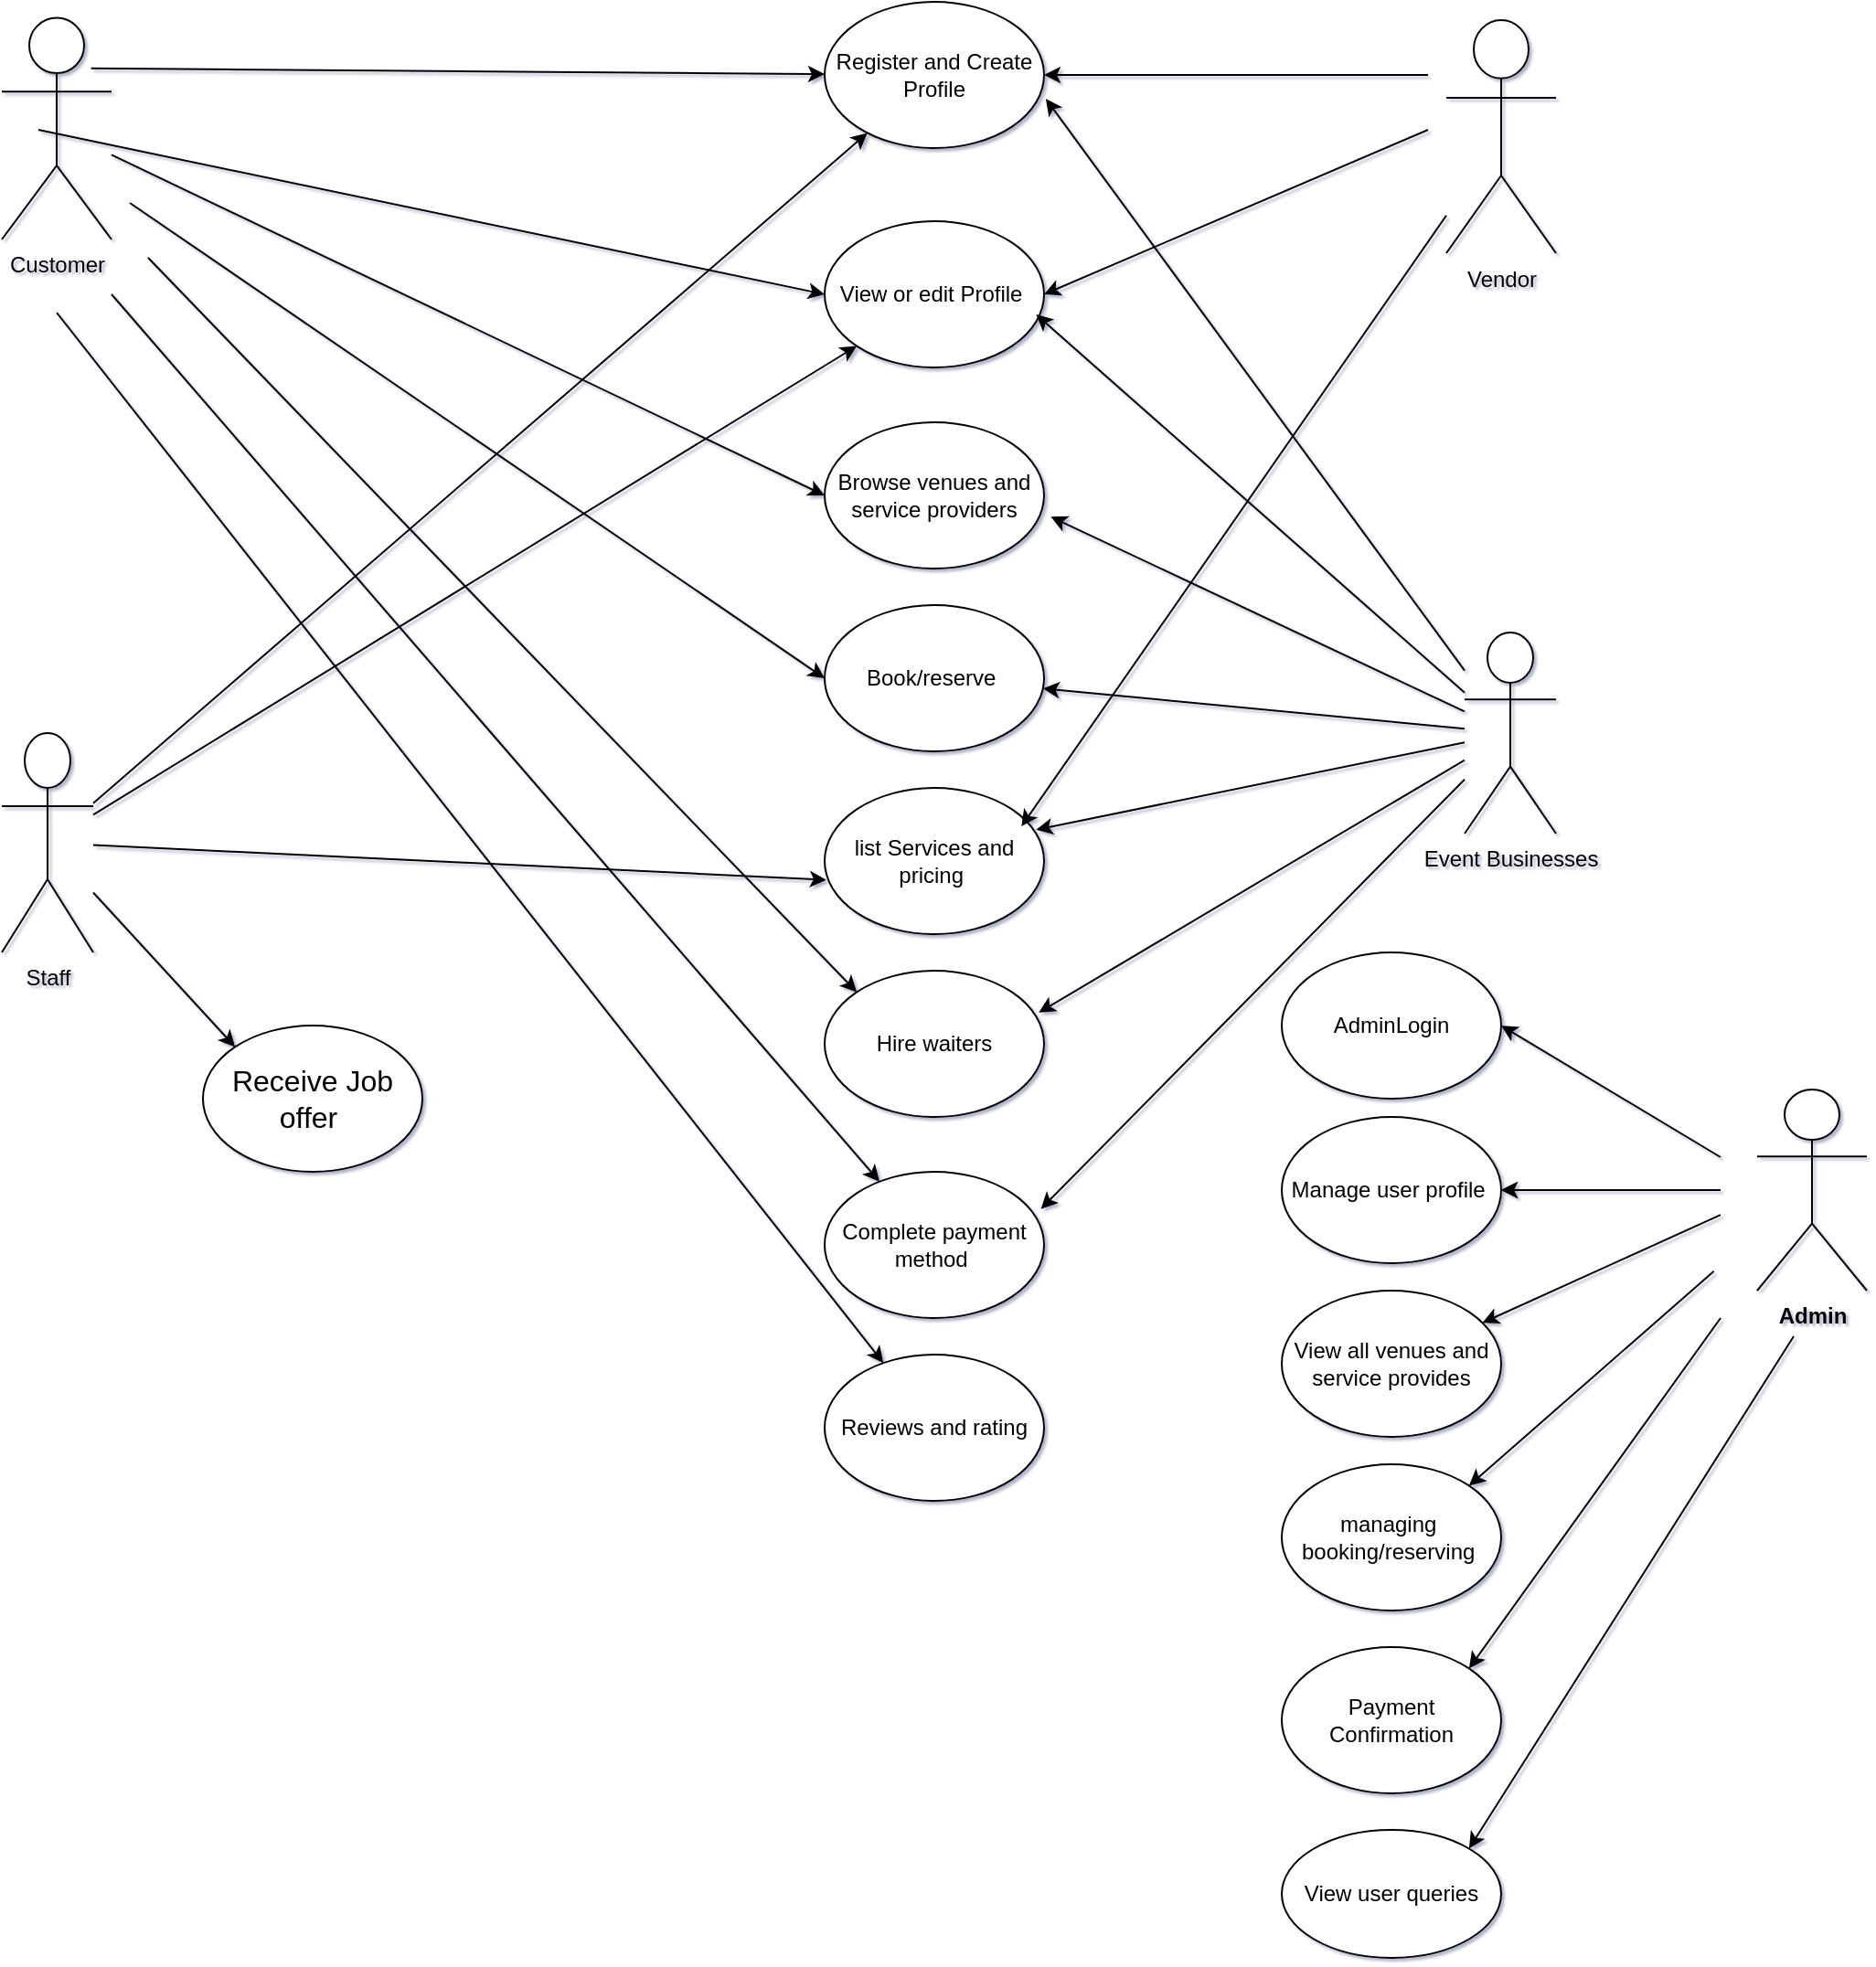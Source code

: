 <mxfile version="24.2.5" type="device">
  <diagram name="Page-1" id="nH8PwDnCWRLPAkXfnw_b">
    <mxGraphModel dx="1173" dy="709" grid="1" gridSize="10" guides="1" tooltips="1" connect="1" arrows="1" fold="1" page="1" pageScale="1" pageWidth="850" pageHeight="1100" background="#ffffff" math="0" shadow="1">
      <root>
        <mxCell id="0" />
        <mxCell id="1" parent="0" />
        <mxCell id="yrahdhJIdYRedbeHwrBg-1" value="Register and Create Profile" style="ellipse;whiteSpace=wrap;html=1;labelBackgroundColor=none;" parent="1" vertex="1">
          <mxGeometry x="550" width="120" height="80" as="geometry" />
        </mxCell>
        <mxCell id="yrahdhJIdYRedbeHwrBg-3" value="Browse venues and service providers" style="ellipse;whiteSpace=wrap;html=1;labelBackgroundColor=none;" parent="1" vertex="1">
          <mxGeometry x="550" y="230" width="120" height="80" as="geometry" />
        </mxCell>
        <mxCell id="yrahdhJIdYRedbeHwrBg-5" value="Book/reserve&amp;nbsp;" style="ellipse;whiteSpace=wrap;html=1;labelBackgroundColor=none;" parent="1" vertex="1">
          <mxGeometry x="550" y="330" width="120" height="80" as="geometry" />
        </mxCell>
        <mxCell id="yrahdhJIdYRedbeHwrBg-6" value="Complete payment method&amp;nbsp;" style="ellipse;whiteSpace=wrap;html=1;labelBackgroundColor=none;" parent="1" vertex="1">
          <mxGeometry x="550" y="640" width="120" height="80" as="geometry" />
        </mxCell>
        <mxCell id="yrahdhJIdYRedbeHwrBg-7" value="Reviews and rating" style="ellipse;whiteSpace=wrap;html=1;labelBackgroundColor=none;" parent="1" vertex="1">
          <mxGeometry x="550" y="740" width="120" height="80" as="geometry" />
        </mxCell>
        <mxCell id="yrahdhJIdYRedbeHwrBg-8" value="AdminLogin" style="ellipse;whiteSpace=wrap;html=1;labelBackgroundColor=none;" parent="1" vertex="1">
          <mxGeometry x="800" y="520" width="120" height="80" as="geometry" />
        </mxCell>
        <mxCell id="yrahdhJIdYRedbeHwrBg-10" value="View user queries&lt;span style=&quot;color: rgba(0, 0, 0, 0); font-family: monospace; font-size: 0px; text-align: start; text-wrap: nowrap;&quot;&gt;%3CmxGraphModel%3E%3Croot%3E%3CmxCell%20id%3D%220%22%2F%3E%3CmxCell%20id%3D%221%22%20parent%3D%220%22%2F%3E%3CmxCell%20id%3D%222%22%20value%3D%22%22%20style%3D%22ellipse%3BwhiteSpace%3Dwrap%3Bhtml%3D1%3B%22%20vertex%3D%221%22%20parent%3D%221%22%3E%3CmxGeometry%20x%3D%22320%22%20y%3D%22170%22%20width%3D%22120%22%20height%3D%2280%22%20as%3D%22geometry%22%2F%3E%3C%2FmxCell%3E%3C%2Froot%3E%3C%2FmxGraphModel%3E&lt;/span&gt;" style="ellipse;whiteSpace=wrap;html=1;labelBackgroundColor=none;" parent="1" vertex="1">
          <mxGeometry x="800" y="1000" width="120" height="70" as="geometry" />
        </mxCell>
        <mxCell id="yrahdhJIdYRedbeHwrBg-11" value="View all venues and service provides" style="ellipse;whiteSpace=wrap;html=1;labelBackgroundColor=none;" parent="1" vertex="1">
          <mxGeometry x="800" y="705" width="120" height="80" as="geometry" />
        </mxCell>
        <mxCell id="yrahdhJIdYRedbeHwrBg-12" value="managing&amp;nbsp; booking/reserving&amp;nbsp;" style="ellipse;whiteSpace=wrap;html=1;labelBackgroundColor=none;" parent="1" vertex="1">
          <mxGeometry x="800" y="800" width="120" height="80" as="geometry" />
        </mxCell>
        <mxCell id="yrahdhJIdYRedbeHwrBg-13" value="Payment Confirmation" style="ellipse;whiteSpace=wrap;html=1;labelBackgroundColor=none;" parent="1" vertex="1">
          <mxGeometry x="800" y="900" width="120" height="80" as="geometry" />
        </mxCell>
        <mxCell id="yrahdhJIdYRedbeHwrBg-14" value="list Services and pricing&amp;nbsp;" style="ellipse;whiteSpace=wrap;html=1;labelBackgroundColor=none;" parent="1" vertex="1">
          <mxGeometry x="550" y="430" width="120" height="80" as="geometry" />
        </mxCell>
        <mxCell id="yrahdhJIdYRedbeHwrBg-15" value="&lt;font face=&quot;Calibri, sans-serif&quot;&gt;&lt;span style=&quot;font-size: 16px;&quot;&gt;Receive Job offer&amp;nbsp;&lt;/span&gt;&lt;/font&gt;" style="ellipse;whiteSpace=wrap;html=1;labelBackgroundColor=none;" parent="1" vertex="1">
          <mxGeometry x="210" y="560" width="120" height="80" as="geometry" />
        </mxCell>
        <mxCell id="yrahdhJIdYRedbeHwrBg-35" style="edgeStyle=none;rounded=0;orthogonalLoop=1;jettySize=auto;html=1;entryX=0;entryY=0.5;entryDx=0;entryDy=0;labelBackgroundColor=none;fontColor=default;" parent="1" source="yrahdhJIdYRedbeHwrBg-16" target="yrahdhJIdYRedbeHwrBg-3" edge="1">
          <mxGeometry relative="1" as="geometry">
            <mxPoint x="120" y="70" as="sourcePoint" />
          </mxGeometry>
        </mxCell>
        <mxCell id="yrahdhJIdYRedbeHwrBg-37" style="edgeStyle=none;rounded=0;orthogonalLoop=1;jettySize=auto;html=1;entryX=0;entryY=0;entryDx=0;entryDy=0;labelBackgroundColor=none;fontColor=default;" parent="1" target="yrahdhJIdYRedbeHwrBg-4" edge="1">
          <mxGeometry relative="1" as="geometry">
            <mxPoint x="180" y="140" as="sourcePoint" />
          </mxGeometry>
        </mxCell>
        <mxCell id="QAO3t0wzHT4KjLaZCsYe-4" style="rounded=0;hachureGap=4;orthogonalLoop=1;jettySize=auto;html=1;entryX=0;entryY=0.5;entryDx=0;entryDy=0;fontFamily=Architects Daughter;fontSource=https%3A%2F%2Ffonts.googleapis.com%2Fcss%3Ffamily%3DArchitects%2BDaughter;" parent="1" target="QAO3t0wzHT4KjLaZCsYe-2" edge="1">
          <mxGeometry relative="1" as="geometry">
            <mxPoint x="120" y="70" as="sourcePoint" />
          </mxGeometry>
        </mxCell>
        <mxCell id="QAO3t0wzHT4KjLaZCsYe-8" style="rounded=0;hachureGap=4;orthogonalLoop=1;jettySize=auto;html=1;entryX=0;entryY=0.5;entryDx=0;entryDy=0;fontFamily=Architects Daughter;fontSource=https%3A%2F%2Ffonts.googleapis.com%2Fcss%3Ffamily%3DArchitects%2BDaughter;" parent="1" target="yrahdhJIdYRedbeHwrBg-5" edge="1">
          <mxGeometry relative="1" as="geometry">
            <mxPoint x="170" y="110" as="sourcePoint" />
          </mxGeometry>
        </mxCell>
        <mxCell id="yrahdhJIdYRedbeHwrBg-24" style="rounded=0;orthogonalLoop=1;jettySize=auto;html=1;labelBackgroundColor=none;fontColor=default;" parent="1" target="yrahdhJIdYRedbeHwrBg-1" edge="1">
          <mxGeometry relative="1" as="geometry">
            <mxPoint x="880" y="40" as="sourcePoint" />
          </mxGeometry>
        </mxCell>
        <mxCell id="QAO3t0wzHT4KjLaZCsYe-5" style="rounded=0;hachureGap=4;orthogonalLoop=1;jettySize=auto;html=1;entryX=1;entryY=0.5;entryDx=0;entryDy=0;fontFamily=Architects Daughter;fontSource=https%3A%2F%2Ffonts.googleapis.com%2Fcss%3Ffamily%3DArchitects%2BDaughter;" parent="1" target="QAO3t0wzHT4KjLaZCsYe-2" edge="1">
          <mxGeometry relative="1" as="geometry">
            <mxPoint x="880" y="70" as="sourcePoint" />
          </mxGeometry>
        </mxCell>
        <mxCell id="yrahdhJIdYRedbeHwrBg-17" value="Vendor" style="shape=umlActor;verticalLabelPosition=bottom;verticalAlign=top;html=1;outlineConnect=0;labelBackgroundColor=none;" parent="1" vertex="1">
          <mxGeometry x="890" y="10" width="60" height="127.5" as="geometry" />
        </mxCell>
        <mxCell id="QAO3t0wzHT4KjLaZCsYe-9" style="rounded=0;hachureGap=4;orthogonalLoop=1;jettySize=auto;html=1;fontFamily=Architects Daughter;fontSource=https%3A%2F%2Ffonts.googleapis.com%2Fcss%3Ffamily%3DArchitects%2BDaughter;" parent="1" source="yrahdhJIdYRedbeHwrBg-18" target="yrahdhJIdYRedbeHwrBg-5" edge="1">
          <mxGeometry relative="1" as="geometry" />
        </mxCell>
        <mxCell id="yrahdhJIdYRedbeHwrBg-18" value="Event Businesses" style="shape=umlActor;verticalLabelPosition=bottom;verticalAlign=top;html=1;outlineConnect=0;labelBackgroundColor=none;" parent="1" vertex="1">
          <mxGeometry x="900" y="345" width="50" height="110" as="geometry" />
        </mxCell>
        <mxCell id="yrahdhJIdYRedbeHwrBg-26" style="rounded=0;orthogonalLoop=1;jettySize=auto;html=1;entryX=0;entryY=0;entryDx=0;entryDy=0;labelBackgroundColor=none;fontColor=default;" parent="1" source="yrahdhJIdYRedbeHwrBg-19" target="yrahdhJIdYRedbeHwrBg-15" edge="1">
          <mxGeometry relative="1" as="geometry" />
        </mxCell>
        <mxCell id="QAO3t0wzHT4KjLaZCsYe-7" style="rounded=0;hachureGap=4;orthogonalLoop=1;jettySize=auto;html=1;entryX=0;entryY=1;entryDx=0;entryDy=0;fontFamily=Architects Daughter;fontSource=https%3A%2F%2Ffonts.googleapis.com%2Fcss%3Ffamily%3DArchitects%2BDaughter;" parent="1" source="yrahdhJIdYRedbeHwrBg-19" target="QAO3t0wzHT4KjLaZCsYe-2" edge="1">
          <mxGeometry relative="1" as="geometry" />
        </mxCell>
        <mxCell id="yrahdhJIdYRedbeHwrBg-19" value="Staff" style="shape=umlActor;verticalLabelPosition=bottom;verticalAlign=top;html=1;outlineConnect=0;labelBackgroundColor=none;" parent="1" vertex="1">
          <mxGeometry x="100" y="400" width="50" height="120" as="geometry" />
        </mxCell>
        <mxCell id="yrahdhJIdYRedbeHwrBg-27" style="rounded=0;orthogonalLoop=1;jettySize=auto;html=1;entryX=1;entryY=0.5;entryDx=0;entryDy=0;labelBackgroundColor=none;fontColor=default;" parent="1" target="yrahdhJIdYRedbeHwrBg-8" edge="1">
          <mxGeometry relative="1" as="geometry">
            <mxPoint x="1040" y="632" as="sourcePoint" />
          </mxGeometry>
        </mxCell>
        <mxCell id="yrahdhJIdYRedbeHwrBg-30" style="edgeStyle=none;rounded=0;orthogonalLoop=1;jettySize=auto;html=1;entryX=1;entryY=0.5;entryDx=0;entryDy=0;labelBackgroundColor=none;fontColor=default;" parent="1" target="yrahdhJIdYRedbeHwrBg-9" edge="1">
          <mxGeometry relative="1" as="geometry">
            <mxPoint x="1040" y="650" as="sourcePoint" />
          </mxGeometry>
        </mxCell>
        <mxCell id="QAO3t0wzHT4KjLaZCsYe-12" style="rounded=0;hachureGap=4;orthogonalLoop=1;jettySize=auto;html=1;fontFamily=Architects Daughter;fontSource=https%3A%2F%2Ffonts.googleapis.com%2Fcss%3Ffamily%3DArchitects%2BDaughter;" parent="1" target="yrahdhJIdYRedbeHwrBg-11" edge="1">
          <mxGeometry relative="1" as="geometry">
            <mxPoint x="1040" y="663.573" as="sourcePoint" />
          </mxGeometry>
        </mxCell>
        <mxCell id="QAO3t0wzHT4KjLaZCsYe-13" style="rounded=0;hachureGap=4;orthogonalLoop=1;jettySize=auto;html=1;entryX=1;entryY=0;entryDx=0;entryDy=0;fontFamily=Architects Daughter;fontSource=https%3A%2F%2Ffonts.googleapis.com%2Fcss%3Ffamily%3DArchitects%2BDaughter;exitX=-0.061;exitY=0.903;exitDx=0;exitDy=0;exitPerimeter=0;" parent="1" target="yrahdhJIdYRedbeHwrBg-12" edge="1">
          <mxGeometry relative="1" as="geometry">
            <mxPoint x="1036.34" y="694.33" as="sourcePoint" />
          </mxGeometry>
        </mxCell>
        <mxCell id="QAO3t0wzHT4KjLaZCsYe-14" style="rounded=0;hachureGap=4;orthogonalLoop=1;jettySize=auto;html=1;entryX=1;entryY=0;entryDx=0;entryDy=0;fontFamily=Architects Daughter;fontSource=https%3A%2F%2Ffonts.googleapis.com%2Fcss%3Ffamily%3DArchitects%2BDaughter;" parent="1" target="yrahdhJIdYRedbeHwrBg-13" edge="1">
          <mxGeometry relative="1" as="geometry">
            <mxPoint x="1040" y="720" as="sourcePoint" />
          </mxGeometry>
        </mxCell>
        <mxCell id="yrahdhJIdYRedbeHwrBg-20" value="&lt;b&gt;Admin&lt;/b&gt;" style="shape=umlActor;verticalLabelPosition=bottom;verticalAlign=top;html=1;outlineConnect=0;labelBackgroundColor=none;" parent="1" vertex="1">
          <mxGeometry x="1060" y="595" width="60" height="110" as="geometry" />
        </mxCell>
        <mxCell id="yrahdhJIdYRedbeHwrBg-22" style="rounded=0;orthogonalLoop=1;jettySize=auto;html=1;labelBackgroundColor=none;fontColor=default;" parent="1" source="yrahdhJIdYRedbeHwrBg-19" target="yrahdhJIdYRedbeHwrBg-1" edge="1">
          <mxGeometry relative="1" as="geometry">
            <Array as="points" />
          </mxGeometry>
        </mxCell>
        <mxCell id="yrahdhJIdYRedbeHwrBg-25" style="rounded=0;orthogonalLoop=1;jettySize=auto;html=1;entryX=1.008;entryY=0.663;entryDx=0;entryDy=0;entryPerimeter=0;labelBackgroundColor=none;fontColor=default;" parent="1" source="yrahdhJIdYRedbeHwrBg-18" target="yrahdhJIdYRedbeHwrBg-1" edge="1">
          <mxGeometry relative="1" as="geometry" />
        </mxCell>
        <mxCell id="yrahdhJIdYRedbeHwrBg-34" style="edgeStyle=none;rounded=0;orthogonalLoop=1;jettySize=auto;html=1;labelBackgroundColor=none;fontColor=default;entryX=1;entryY=0;entryDx=0;entryDy=0;" parent="1" target="yrahdhJIdYRedbeHwrBg-10" edge="1">
          <mxGeometry relative="1" as="geometry">
            <mxPoint x="780" y="990" as="targetPoint" />
            <mxPoint x="1080" y="730" as="sourcePoint" />
          </mxGeometry>
        </mxCell>
        <mxCell id="yrahdhJIdYRedbeHwrBg-38" style="edgeStyle=none;rounded=0;orthogonalLoop=1;jettySize=auto;html=1;labelBackgroundColor=none;fontColor=default;" parent="1" target="yrahdhJIdYRedbeHwrBg-6" edge="1">
          <mxGeometry relative="1" as="geometry">
            <mxPoint x="160" y="160" as="sourcePoint" />
          </mxGeometry>
        </mxCell>
        <mxCell id="yrahdhJIdYRedbeHwrBg-39" style="edgeStyle=none;rounded=0;orthogonalLoop=1;jettySize=auto;html=1;labelBackgroundColor=none;fontColor=default;" parent="1" target="yrahdhJIdYRedbeHwrBg-7" edge="1">
          <mxGeometry relative="1" as="geometry">
            <mxPoint x="130" y="170" as="sourcePoint" />
          </mxGeometry>
        </mxCell>
        <mxCell id="yrahdhJIdYRedbeHwrBg-47" style="edgeStyle=none;rounded=0;orthogonalLoop=1;jettySize=auto;html=1;entryX=1.031;entryY=0.646;entryDx=0;entryDy=0;entryPerimeter=0;labelBackgroundColor=none;fontColor=default;" parent="1" source="yrahdhJIdYRedbeHwrBg-18" target="yrahdhJIdYRedbeHwrBg-3" edge="1">
          <mxGeometry relative="1" as="geometry" />
        </mxCell>
        <mxCell id="yrahdhJIdYRedbeHwrBg-48" style="edgeStyle=none;rounded=0;orthogonalLoop=1;jettySize=auto;html=1;entryX=0.964;entryY=0.286;entryDx=0;entryDy=0;entryPerimeter=0;labelBackgroundColor=none;fontColor=default;" parent="1" source="yrahdhJIdYRedbeHwrBg-18" target="yrahdhJIdYRedbeHwrBg-14" edge="1">
          <mxGeometry relative="1" as="geometry" />
        </mxCell>
        <mxCell id="yrahdhJIdYRedbeHwrBg-49" style="edgeStyle=none;rounded=0;orthogonalLoop=1;jettySize=auto;html=1;entryX=0.976;entryY=0.286;entryDx=0;entryDy=0;entryPerimeter=0;labelBackgroundColor=none;fontColor=default;" parent="1" source="yrahdhJIdYRedbeHwrBg-18" target="yrahdhJIdYRedbeHwrBg-4" edge="1">
          <mxGeometry relative="1" as="geometry" />
        </mxCell>
        <mxCell id="yrahdhJIdYRedbeHwrBg-55" style="edgeStyle=none;rounded=0;orthogonalLoop=1;jettySize=auto;html=1;labelBackgroundColor=none;fontColor=default;exitX=0.813;exitY=0.228;exitDx=0;exitDy=0;exitPerimeter=0;" parent="1" source="yrahdhJIdYRedbeHwrBg-16" target="yrahdhJIdYRedbeHwrBg-1" edge="1">
          <mxGeometry relative="1" as="geometry">
            <mxPoint x="80" y="80" as="sourcePoint" />
          </mxGeometry>
        </mxCell>
        <mxCell id="QAO3t0wzHT4KjLaZCsYe-2" value="View or edit Profile&amp;nbsp;" style="ellipse;whiteSpace=wrap;html=1;labelBackgroundColor=none;" parent="1" vertex="1">
          <mxGeometry x="550" y="120" width="120" height="80" as="geometry" />
        </mxCell>
        <mxCell id="QAO3t0wzHT4KjLaZCsYe-6" style="rounded=0;hachureGap=4;orthogonalLoop=1;jettySize=auto;html=1;entryX=0.964;entryY=0.638;entryDx=0;entryDy=0;entryPerimeter=0;fontFamily=Architects Daughter;fontSource=https%3A%2F%2Ffonts.googleapis.com%2Fcss%3Ffamily%3DArchitects%2BDaughter;" parent="1" source="yrahdhJIdYRedbeHwrBg-18" target="QAO3t0wzHT4KjLaZCsYe-2" edge="1">
          <mxGeometry relative="1" as="geometry" />
        </mxCell>
        <mxCell id="yrahdhJIdYRedbeHwrBg-4" value="Hire waiters" style="ellipse;whiteSpace=wrap;html=1;labelBackgroundColor=none;" parent="1" vertex="1">
          <mxGeometry x="550" y="530" width="120" height="80" as="geometry" />
        </mxCell>
        <mxCell id="QAO3t0wzHT4KjLaZCsYe-11" value="" style="edgeStyle=none;rounded=0;orthogonalLoop=1;jettySize=auto;html=1;entryX=1;entryY=0.5;entryDx=0;entryDy=0;labelBackgroundColor=none;fontColor=default;" parent="1" target="yrahdhJIdYRedbeHwrBg-9" edge="1">
          <mxGeometry relative="1" as="geometry">
            <mxPoint x="1040" y="650" as="sourcePoint" />
            <mxPoint x="790" y="740" as="targetPoint" />
          </mxGeometry>
        </mxCell>
        <mxCell id="yrahdhJIdYRedbeHwrBg-9" value="Manage user profile&amp;nbsp;" style="ellipse;whiteSpace=wrap;html=1;labelBackgroundColor=none;" parent="1" vertex="1">
          <mxGeometry x="800" y="610" width="120" height="80" as="geometry" />
        </mxCell>
        <mxCell id="yrahdhJIdYRedbeHwrBg-16" value="Customer" style="shape=umlActor;verticalLabelPosition=bottom;verticalAlign=top;html=1;outlineConnect=0;labelBackgroundColor=none;" parent="1" vertex="1">
          <mxGeometry x="100" y="8.75" width="60" height="121.25" as="geometry" />
        </mxCell>
        <mxCell id="dzmz20pgqo-nkymGsDY6-1" style="rounded=0;hachureGap=4;orthogonalLoop=1;jettySize=auto;html=1;entryX=0.897;entryY=0.263;entryDx=0;entryDy=0;entryPerimeter=0;fontFamily=Architects Daughter;fontSource=https%3A%2F%2Ffonts.googleapis.com%2Fcss%3Ffamily%3DArchitects%2BDaughter;" edge="1" parent="1" source="yrahdhJIdYRedbeHwrBg-17" target="yrahdhJIdYRedbeHwrBg-14">
          <mxGeometry relative="1" as="geometry" />
        </mxCell>
        <mxCell id="dzmz20pgqo-nkymGsDY6-2" style="rounded=0;hachureGap=4;orthogonalLoop=1;jettySize=auto;html=1;entryX=0.008;entryY=0.629;entryDx=0;entryDy=0;entryPerimeter=0;fontFamily=Architects Daughter;fontSource=https%3A%2F%2Ffonts.googleapis.com%2Fcss%3Ffamily%3DArchitects%2BDaughter;" edge="1" parent="1" source="yrahdhJIdYRedbeHwrBg-19" target="yrahdhJIdYRedbeHwrBg-14">
          <mxGeometry relative="1" as="geometry" />
        </mxCell>
        <mxCell id="dzmz20pgqo-nkymGsDY6-3" style="rounded=0;hachureGap=4;orthogonalLoop=1;jettySize=auto;html=1;entryX=0.986;entryY=0.254;entryDx=0;entryDy=0;entryPerimeter=0;fontFamily=Architects Daughter;fontSource=https%3A%2F%2Ffonts.googleapis.com%2Fcss%3Ffamily%3DArchitects%2BDaughter;" edge="1" parent="1" source="yrahdhJIdYRedbeHwrBg-18" target="yrahdhJIdYRedbeHwrBg-6">
          <mxGeometry relative="1" as="geometry" />
        </mxCell>
      </root>
    </mxGraphModel>
  </diagram>
</mxfile>
